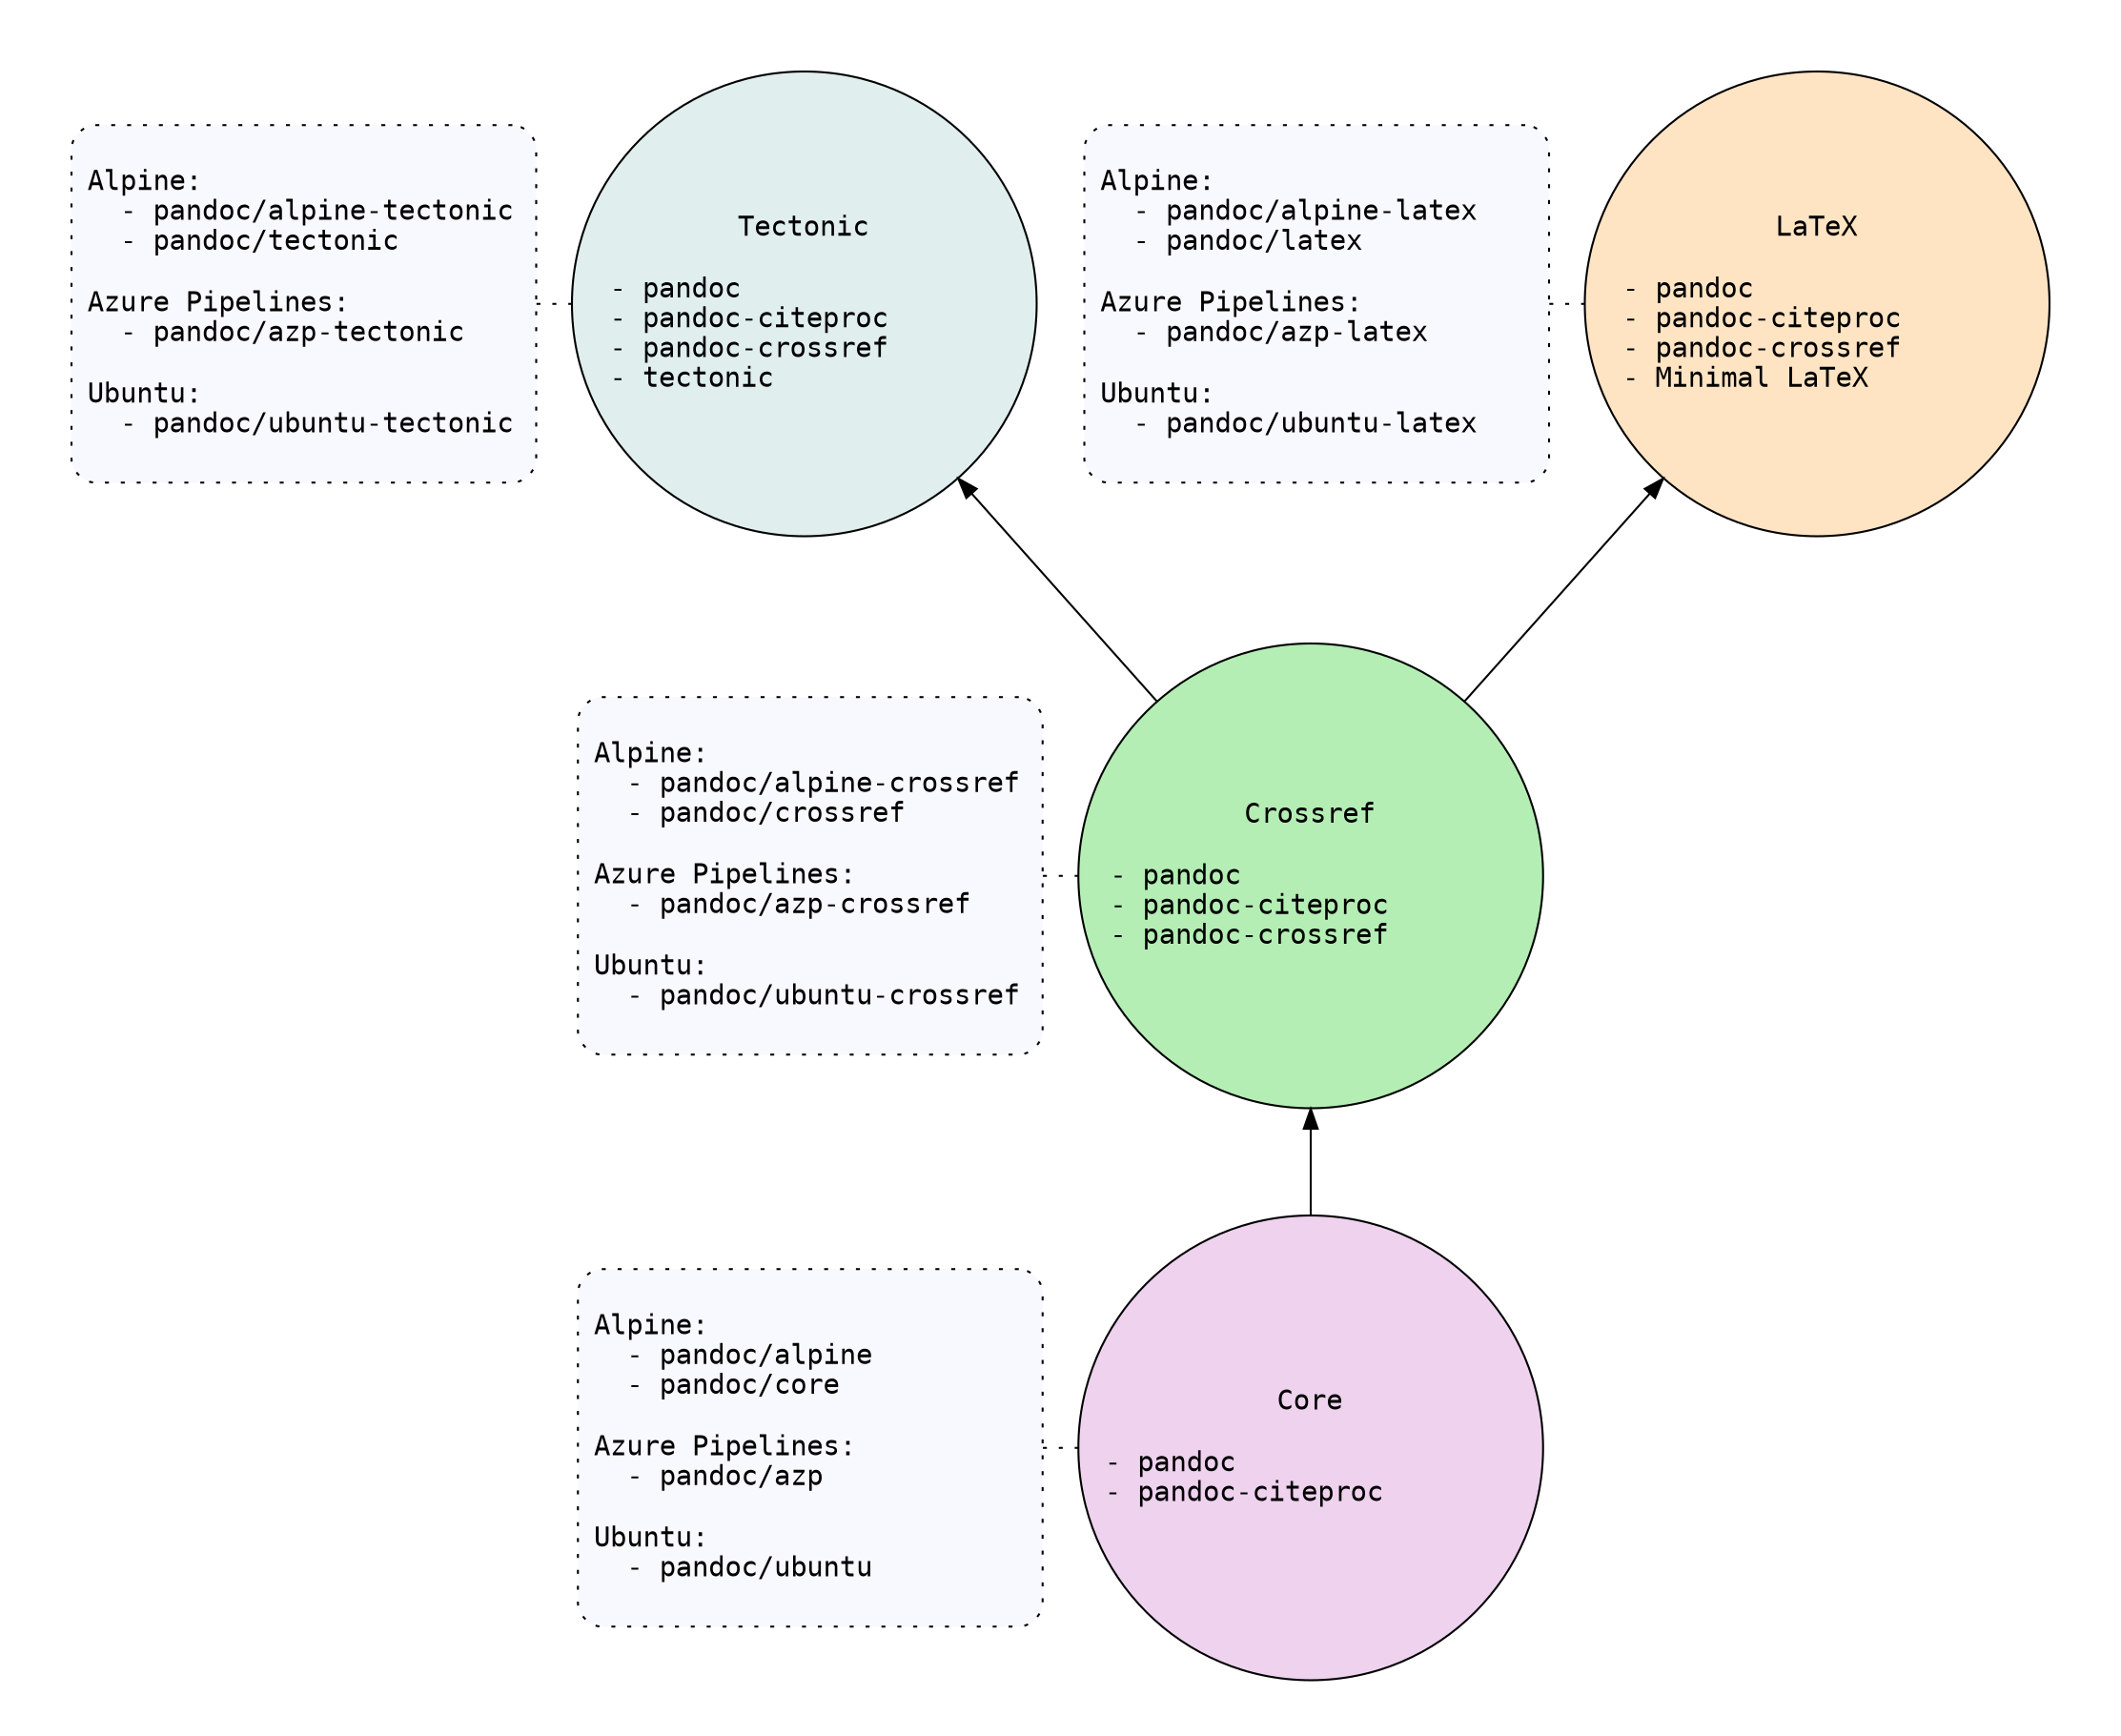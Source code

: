 digraph G {
  ranksep=0.75
  node [
    style="rounded,dotted,filled"
    fontname="monospace"
    shape=rect
    width=3.25
    height=2.5
  ]
  edge [
    dir=none
    style=fill
  ]

  latex -> crossref [dir=back]
  tectonic -> crossref [dir=back]
  crossref -> core [dir=back]

  subgraph cluster_uber {
    style=rounded
    color=none
    bgcolor=none

    subgraph cluster_core {
      core [
        label="Core\n\n" +
              "- pandoc\l" +
              "- pandoc-citeproc\l"
        shape=circle
        style="rounded,filled"
        fillcolor=thistle2
      ]
      core_repos [
        label="Alpine:\l" +
              "  - pandoc/alpine\l" +
              "  - pandoc/core\l\n" +
              "Azure Pipelines:\l" +
              "  - pandoc/azp\l\n" +
              "Ubuntu:\l" +
              "  - pandoc/ubuntu\l"
        fillcolor=ghostwhite
      ]

      core_repos -> core [style=dotted]
      {rank=same; core; core_repos}
    }

    subgraph cluster_crossref {
      crossref [
        label="Crossref\n\n" +
              "- pandoc\l" +
              "- pandoc-citeproc\l" +
              "- pandoc-crossref\l"
        shape=circle
        style="rounded,filled"
        fillcolor=darkseagreen2
      ]

      crossref_repos [
        label="Alpine:\l" +
              "  - pandoc/alpine-crossref\l" +
              "  - pandoc/crossref\l\n" +
              "Azure Pipelines:\l" +
              "  - pandoc/azp-crossref\l\n" +
              "Ubuntu:\l" +
              "  - pandoc/ubuntu-crossref\l"
        fillcolor=ghostwhite
      ]

      crossref_repos -> crossref [style=dotted]
      {rank=same; crossref; crossref_repos}
    }
    subgraph cluster_xref_children {
      subgraph cluster_latex {
        latex [
          label="LaTeX\n\n" +
                "- pandoc\l" +
                "- pandoc-citeproc\l" +
                "- pandoc-crossref\l" +
                "- Minimal LaTeX\l"
          shape=circle
          style="rounded,filled"
          fillcolor=bisque
        ]
        latex_repos [
          label="Alpine:\l" +
                "  - pandoc/alpine-latex\l" +
                "  - pandoc/latex\l\n" +
                "Azure Pipelines:\l" +
                "  - pandoc/azp-latex\l\n" +
                "Ubuntu:\l" +
                "  - pandoc/ubuntu-latex\l"
          fillcolor=ghostwhite
        ]

        latex_repos -> latex [style=dotted]
        {rank=same; latex; latex_repos}
      }
      subgraph cluster_tectonic {
        tectonic [
          label="Tectonic\n\n" +
                "- pandoc\l" +
                "- pandoc-citeproc\l" +
                "- pandoc-crossref\l" +
                "- tectonic\l"
          shape=circle
          style="rounded,filled"
          fillcolor=azure2
        ]
        tectonic_repos [
          label="Alpine:\l" +
                "  - pandoc/alpine-tectonic\l" +
                "  - pandoc/tectonic\l\n" +
                "Azure Pipelines:\l" +
                "  - pandoc/azp-tectonic\l\n" +
                "Ubuntu:\l" +
                "  - pandoc/ubuntu-tectonic\l"
          fillcolor=ghostwhite
        ]

        tectonic_repos -> tectonic [style=dotted]
        {rank=same; tectonic; tectonic_repos}
      }
    }
  }
}
